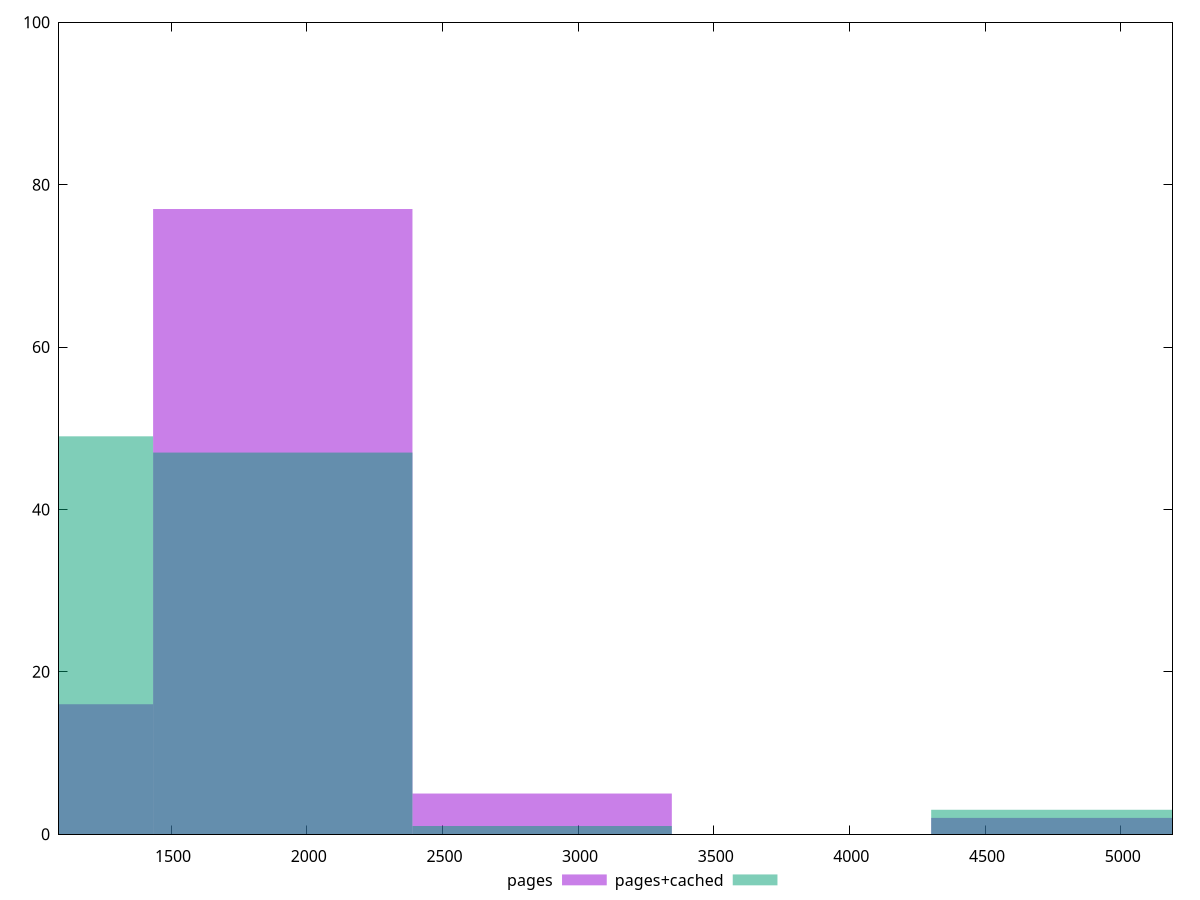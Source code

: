 reset

$pages <<EOF
955.9085999144047 16
1911.8171998288094 77
2867.7257997432143 5
4779.542999572023 2
EOF

$pagesCached <<EOF
955.9085999144047 49
4779.542999572023 3
1911.8171998288094 47
2867.7257997432143 1
EOF

set key outside below
set boxwidth 955.9085999144047
set xrange [1087:5191]
set yrange [0:100]
set trange [0:100]
set style fill transparent solid 0.5 noborder
set terminal svg size 640, 500 enhanced background rgb 'white'
set output "reprap/render-blocking-resources/comparison/histogram/0_vs_1.svg"

plot $pages title "pages" with boxes, \
     $pagesCached title "pages+cached" with boxes

reset
